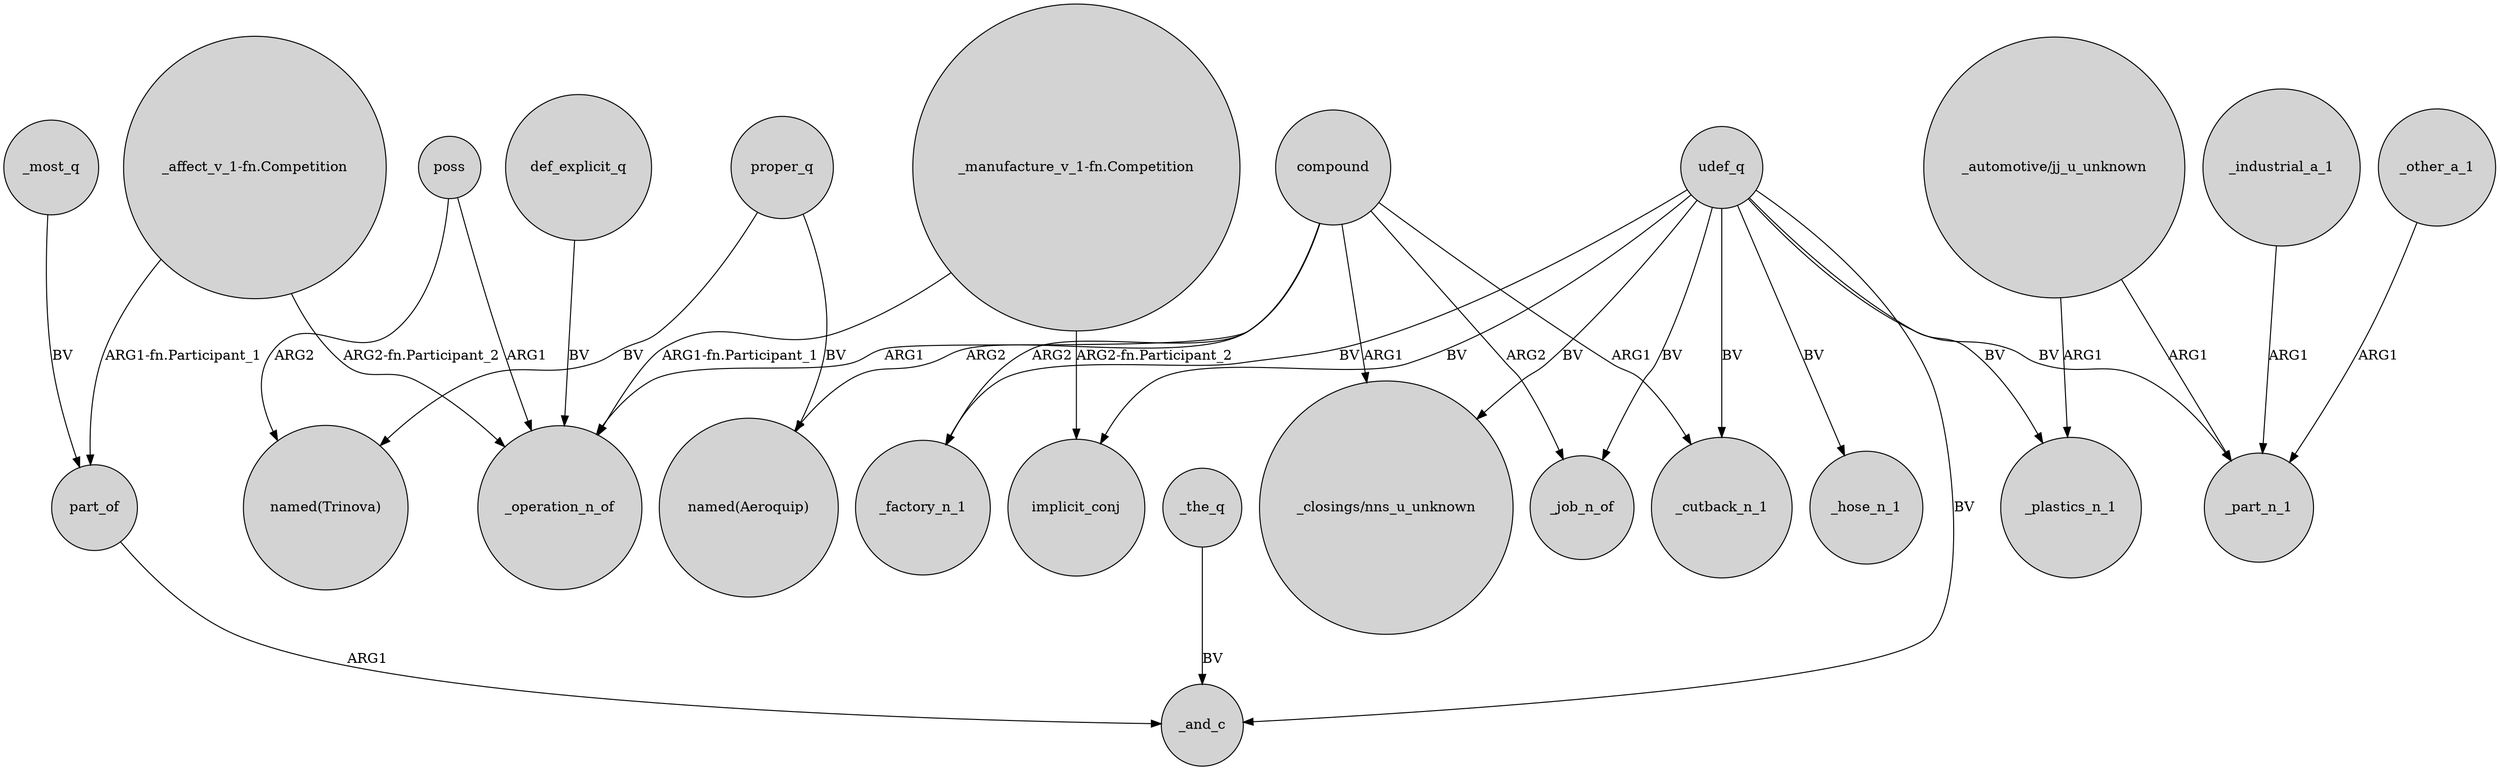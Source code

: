 digraph {
	node [shape=circle style=filled]
	udef_q -> _job_n_of [label=BV]
	compound -> "named(Aeroquip)" [label=ARG2]
	udef_q -> _cutback_n_1 [label=BV]
	_the_q -> _and_c [label=BV]
	compound -> _job_n_of [label=ARG2]
	compound -> "_closings/nns_u_unknown" [label=ARG1]
	compound -> _cutback_n_1 [label=ARG1]
	compound -> _factory_n_1 [label=ARG2]
	proper_q -> "named(Trinova)" [label=BV]
	poss -> _operation_n_of [label=ARG1]
	compound -> _operation_n_of [label=ARG1]
	_industrial_a_1 -> _part_n_1 [label=ARG1]
	"_manufacture_v_1-fn.Competition" -> _operation_n_of [label="ARG1-fn.Participant_1"]
	udef_q -> _and_c [label=BV]
	udef_q -> _factory_n_1 [label=BV]
	"_automotive/jj_u_unknown" -> _plastics_n_1 [label=ARG1]
	udef_q -> _plastics_n_1 [label=BV]
	udef_q -> "_closings/nns_u_unknown" [label=BV]
	_most_q -> part_of [label=BV]
	part_of -> _and_c [label=ARG1]
	poss -> "named(Trinova)" [label=ARG2]
	"_manufacture_v_1-fn.Competition" -> implicit_conj [label="ARG2-fn.Participant_2"]
	"_affect_v_1-fn.Competition" -> part_of [label="ARG1-fn.Participant_1"]
	def_explicit_q -> _operation_n_of [label=BV]
	_other_a_1 -> _part_n_1 [label=ARG1]
	udef_q -> _part_n_1 [label=BV]
	"_automotive/jj_u_unknown" -> _part_n_1 [label=ARG1]
	proper_q -> "named(Aeroquip)" [label=BV]
	udef_q -> implicit_conj [label=BV]
	"_affect_v_1-fn.Competition" -> _operation_n_of [label="ARG2-fn.Participant_2"]
	udef_q -> _hose_n_1 [label=BV]
}
